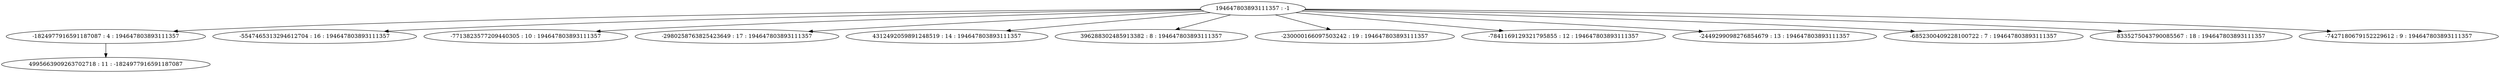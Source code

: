 digraph "plots_20/tree_1.dot" {
	0 [label="194647803893111357 : -1"]
	1 [label="-1824977916591187087 : 4 : 194647803893111357"]
	2 [label="-5547465313294612704 : 16 : 194647803893111357"]
	3 [label="-7713823577209440305 : 10 : 194647803893111357"]
	4 [label="-2980258763825423649 : 17 : 194647803893111357"]
	5 [label="4312492059891248519 : 14 : 194647803893111357"]
	6 [label="396288302485913382 : 8 : 194647803893111357"]
	7 [label="-230000166097503242 : 19 : 194647803893111357"]
	8 [label="-7841169129321795855 : 12 : 194647803893111357"]
	9 [label="-2449299098276854679 : 13 : 194647803893111357"]
	10 [label="-6852300409228100722 : 7 : 194647803893111357"]
	11 [label="8335275043790085567 : 18 : 194647803893111357"]
	12 [label="-7427180679152229612 : 9 : 194647803893111357"]
	13 [label="4995663909263702718 : 11 : -1824977916591187087"]
	0 -> 1
	1 -> 13
	0 -> 2
	0 -> 3
	0 -> 4
	0 -> 5
	0 -> 6
	0 -> 7
	0 -> 8
	0 -> 9
	0 -> 10
	0 -> 11
	0 -> 12
}
